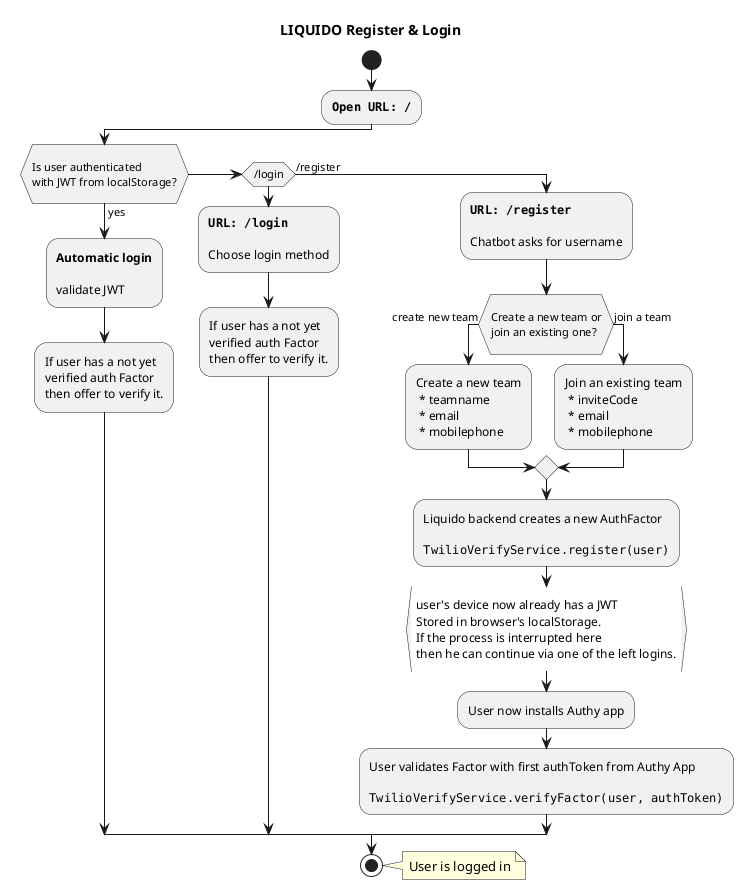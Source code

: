 @startuml

' skin rose

title LIQUIDO Register & Login

start

:**""Open URL: /""**;

if (\nIs user authenticated\nwith JWT from localStorage?\n) then (yes)

  :**Automatic login**

  validate JWT;

  :If user has a not yet
  verified auth Factor
  then offer to verify it.;

elseif (/login)

  :**""URL: /login""**

  Choose login method;

  :If user has a not yet
  verified auth Factor
  then offer to verify it.;

else (/register)

  :**""URL: /register""**

  Chatbot asks for username;

  if (\nCreate a new team or\njoin an existing one?\n) then (create new team)

    :Create a new team
     * teamname
     * email
     * mobilephone;

  else (join a team)

    :Join an existing team
     * inviteCode
     * email
     * mobilephone;

  endif

  :Liquido backend creates a new AuthFactor

  ""TwilioVerifyService.register(user)"";

  :user's device now already has a JWT\nStored in browser's localStorage.\nIf the process is interrupted here\nthen he can continue via one of the left logins.}

  :User now installs Authy app;

  :User validates Factor with first authToken from Authy App

  ""TwilioVerifyService.verifyFactor(user, authToken)"";

endif

stop

note right
  User is logged in
end note

@enduml